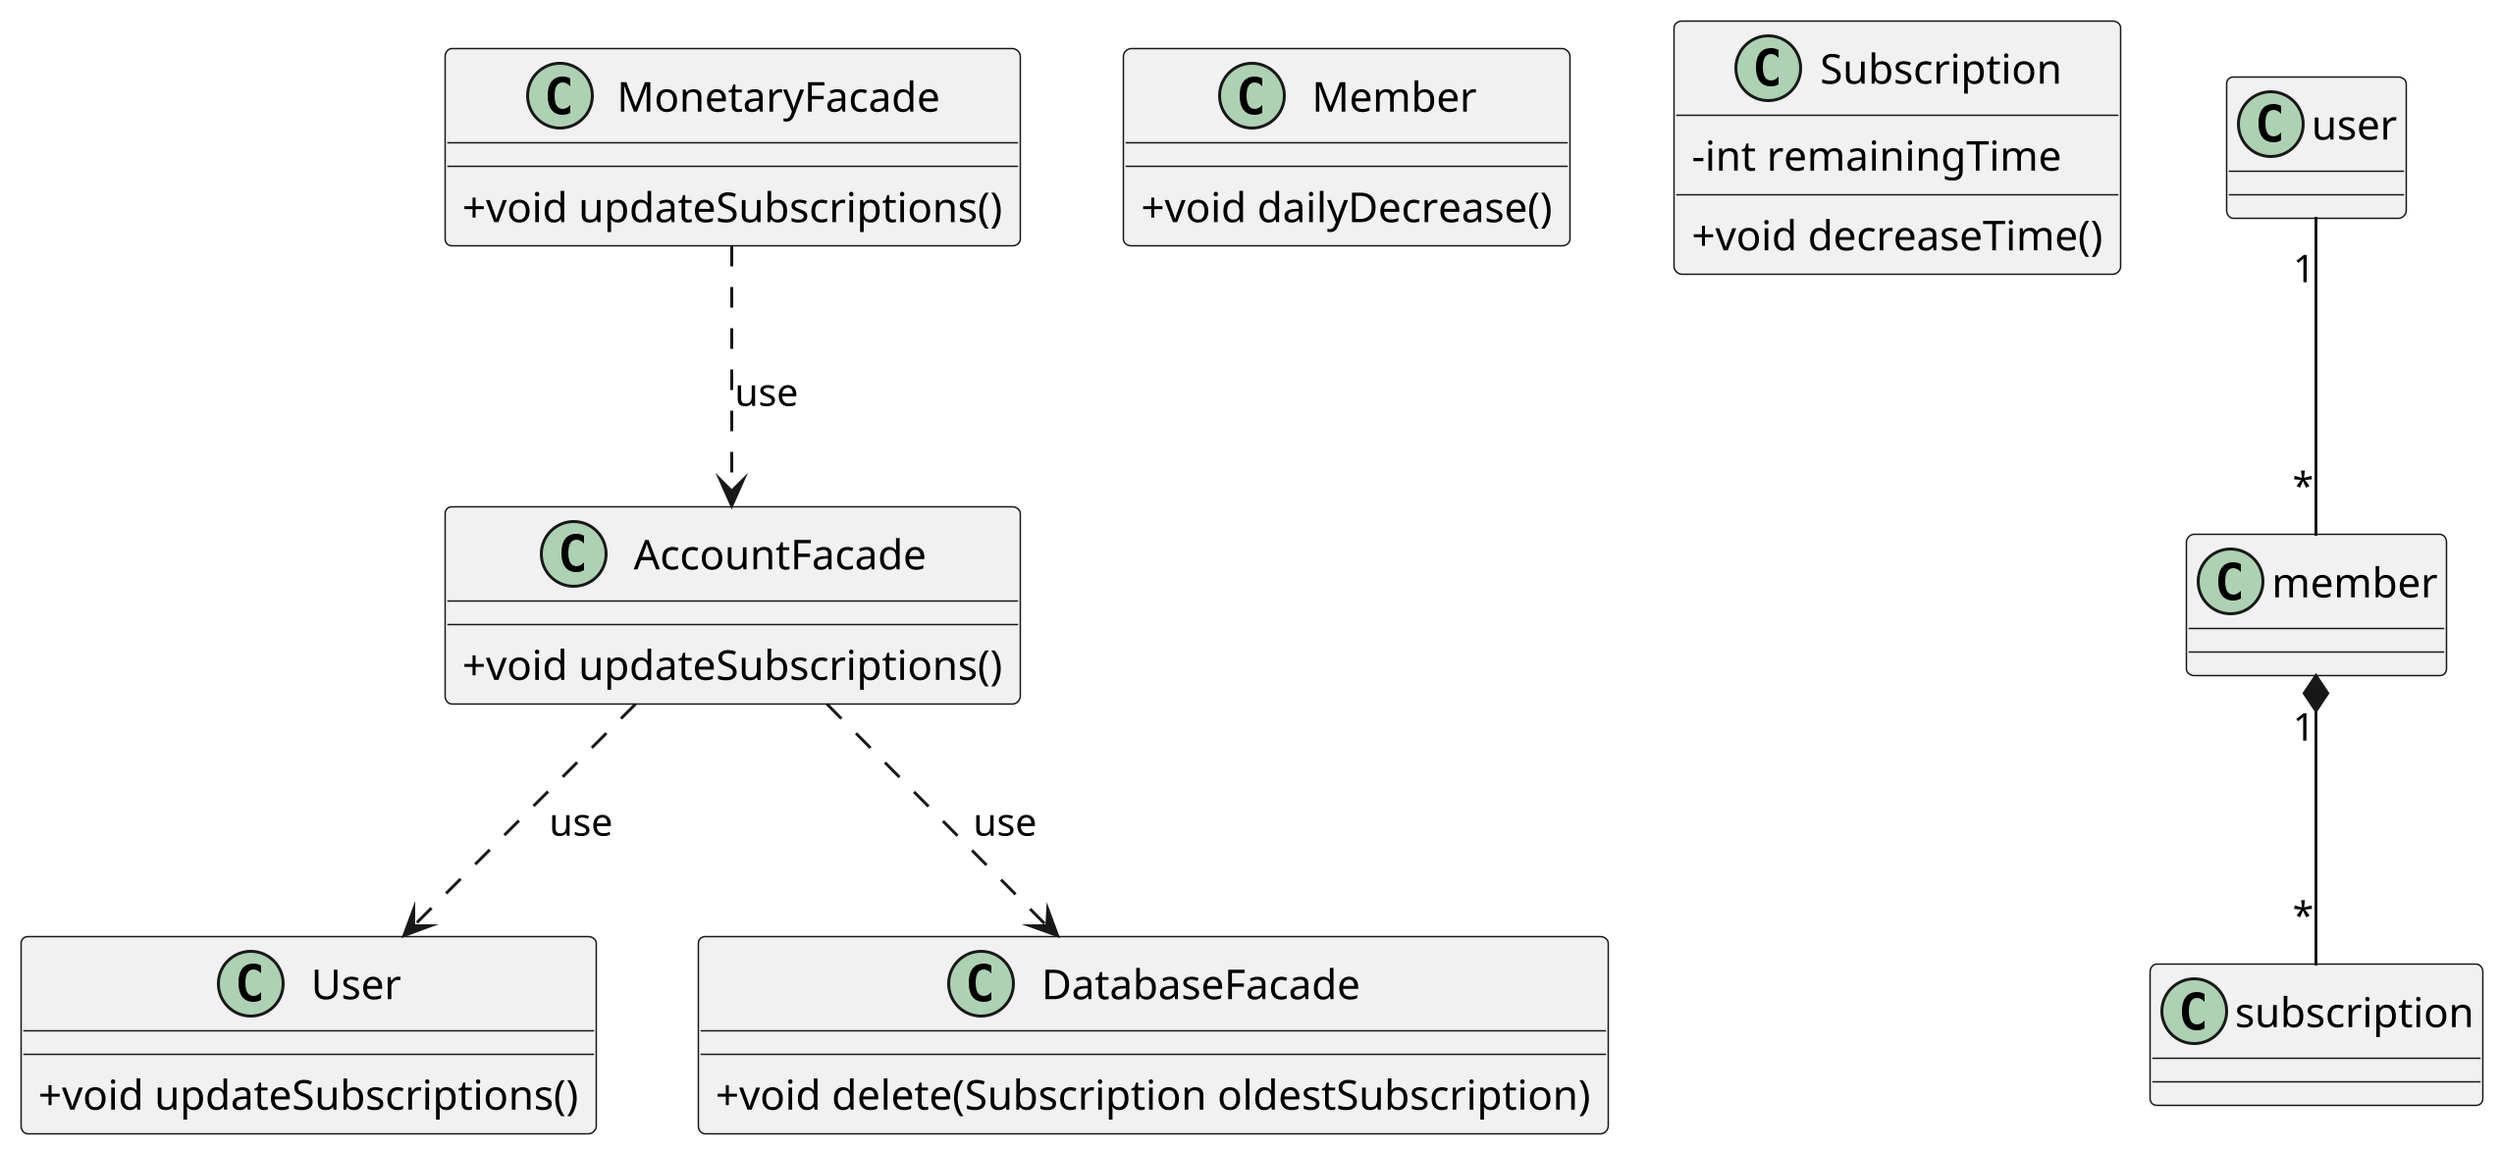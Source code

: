 @startuml update_subscription_time

scale 3
skinparam DefaultFontName B Nazanin
skinparam ArrowMessageAlignment right
skinparam classAttributeIconSize 0

class User {
    +void updateSubscriptions()
}

class Member {
    +void dailyDecrease()
}

class Subscription {
    -int remainingTime
    +void decreaseTime()
    }

class MonetaryFacade {
    +void updateSubscriptions()
}

class AccountFacade {
    +void updateSubscriptions()
}

class DatabaseFacade {
    +void delete(Subscription oldestSubscription)
}


member "1" *-- "*" subscription
user "1" -- "*" member
AccountFacade ..> User :use
AccountFacade ..> DatabaseFacade :use
MonetaryFacade ..> AccountFacade :use

@enduml
